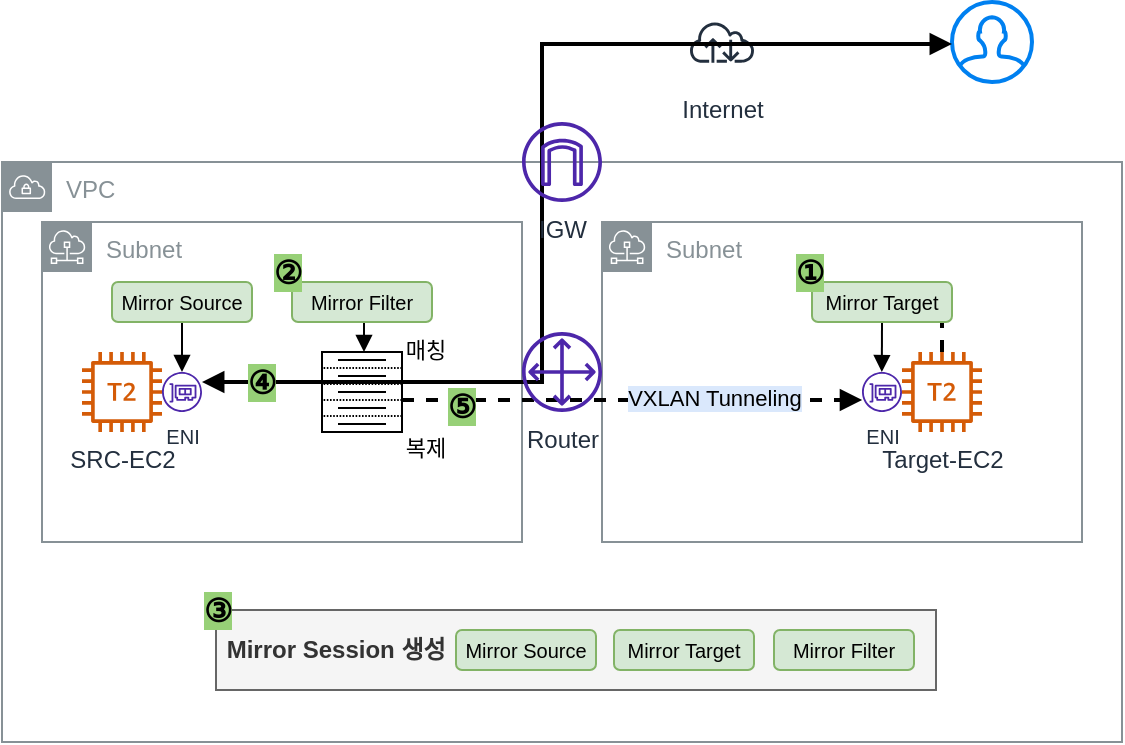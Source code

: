 <mxfile version="20.8.16" type="device"><diagram name="페이지-1" id="yOGDFVvspmh9UxfyXBnz"><mxGraphModel dx="1114" dy="877" grid="1" gridSize="10" guides="1" tooltips="1" connect="1" arrows="1" fold="1" page="1" pageScale="1" pageWidth="827" pageHeight="1169" math="0" shadow="0"><root><mxCell id="0"/><mxCell id="1" parent="0"/><mxCell id="pA9qQKymzEOuetaHbem1-11" value="Subnet" style="sketch=0;outlineConnect=0;gradientColor=none;html=1;whiteSpace=wrap;fontSize=12;fontStyle=0;shape=mxgraph.aws4.group;grIcon=mxgraph.aws4.group_subnet;strokeColor=#879196;fillColor=none;verticalAlign=top;align=left;spacingLeft=30;fontColor=#879196;dashed=0;" vertex="1" parent="1"><mxGeometry x="380" y="190" width="240" height="160" as="geometry"/></mxCell><mxCell id="pA9qQKymzEOuetaHbem1-1" value="VPC" style="sketch=0;outlineConnect=0;gradientColor=none;html=1;whiteSpace=wrap;fontSize=12;fontStyle=0;shape=mxgraph.aws4.group;grIcon=mxgraph.aws4.group_vpc;strokeColor=#879196;fillColor=none;verticalAlign=top;align=left;spacingLeft=30;fontColor=#879196;dashed=0;" vertex="1" parent="1"><mxGeometry x="80" y="160" width="560" height="290" as="geometry"/></mxCell><mxCell id="pA9qQKymzEOuetaHbem1-2" value="Subnet" style="sketch=0;outlineConnect=0;gradientColor=none;html=1;whiteSpace=wrap;fontSize=12;fontStyle=0;shape=mxgraph.aws4.group;grIcon=mxgraph.aws4.group_subnet;strokeColor=#879196;fillColor=none;verticalAlign=top;align=left;spacingLeft=30;fontColor=#879196;dashed=0;" vertex="1" parent="1"><mxGeometry x="100" y="190" width="240" height="160" as="geometry"/></mxCell><mxCell id="pA9qQKymzEOuetaHbem1-3" value="SRC-EC2" style="sketch=0;outlineConnect=0;fontColor=#232F3E;gradientColor=none;fillColor=#D45B07;strokeColor=none;dashed=0;verticalLabelPosition=bottom;verticalAlign=top;align=center;html=1;fontSize=12;fontStyle=0;aspect=fixed;pointerEvents=1;shape=mxgraph.aws4.t2_instance;" vertex="1" parent="1"><mxGeometry x="120" y="255" width="40" height="40" as="geometry"/></mxCell><mxCell id="pA9qQKymzEOuetaHbem1-4" value="ENI" style="sketch=0;outlineConnect=0;fontColor=#232F3E;gradientColor=none;fillColor=#4D27AA;strokeColor=none;dashed=0;verticalLabelPosition=bottom;verticalAlign=top;align=center;html=1;fontSize=10;fontStyle=0;aspect=fixed;pointerEvents=1;shape=mxgraph.aws4.elastic_network_interface;" vertex="1" parent="1"><mxGeometry x="510" y="265" width="20" height="20" as="geometry"/></mxCell><mxCell id="pA9qQKymzEOuetaHbem1-32" style="edgeStyle=orthogonalEdgeStyle;rounded=0;orthogonalLoop=1;jettySize=auto;html=1;entryX=0.542;entryY=0.531;entryDx=0;entryDy=0;entryPerimeter=0;strokeWidth=2;fontSize=16;startArrow=none;startFill=0;endArrow=block;endFill=1;dashed=1;" edge="1" parent="1"><mxGeometry relative="1" as="geometry"><mxPoint x="280" y="278.96" as="sourcePoint"/><mxPoint x="510.08" y="278.96" as="targetPoint"/></mxGeometry></mxCell><mxCell id="pA9qQKymzEOuetaHbem1-40" value="VXLAN Tunneling" style="edgeLabel;html=1;align=center;verticalAlign=middle;resizable=0;points=[];fontSize=11;labelBackgroundColor=#DAE8FC;" vertex="1" connectable="0" parent="pA9qQKymzEOuetaHbem1-32"><mxGeometry x="0.243" y="3" relative="1" as="geometry"><mxPoint x="13" y="2" as="offset"/></mxGeometry></mxCell><mxCell id="pA9qQKymzEOuetaHbem1-6" value="" style="verticalLabelPosition=bottom;align=center;dashed=0;html=1;verticalAlign=top;shape=mxgraph.pid.filters.press_filter;direction=south;" vertex="1" parent="1"><mxGeometry x="240" y="255" width="40" height="40" as="geometry"/></mxCell><mxCell id="pA9qQKymzEOuetaHbem1-7" value="" style="html=1;verticalLabelPosition=bottom;align=center;labelBackgroundColor=#ffffff;verticalAlign=top;strokeWidth=2;strokeColor=#0080F0;shadow=0;dashed=0;shape=mxgraph.ios7.icons.user;" vertex="1" parent="1"><mxGeometry x="555" y="80" width="40" height="40" as="geometry"/></mxCell><mxCell id="pA9qQKymzEOuetaHbem1-8" value="Internet" style="sketch=0;outlineConnect=0;fontColor=#232F3E;gradientColor=none;strokeColor=#232F3E;fillColor=#ffffff;dashed=0;verticalLabelPosition=bottom;verticalAlign=top;align=center;html=1;fontSize=12;fontStyle=0;aspect=fixed;shape=mxgraph.aws4.resourceIcon;resIcon=mxgraph.aws4.internet;" vertex="1" parent="1"><mxGeometry x="420" y="80" width="40" height="40" as="geometry"/></mxCell><mxCell id="pA9qQKymzEOuetaHbem1-29" style="edgeStyle=orthogonalEdgeStyle;rounded=0;orthogonalLoop=1;jettySize=auto;html=1;entryX=0;entryY=0.525;entryDx=0;entryDy=0;entryPerimeter=0;fontSize=16;endArrow=block;endFill=1;strokeWidth=2;startArrow=block;startFill=1;" edge="1" parent="1" source="pA9qQKymzEOuetaHbem1-9" target="pA9qQKymzEOuetaHbem1-7"><mxGeometry relative="1" as="geometry"><Array as="points"><mxPoint x="350" y="270"/><mxPoint x="350" y="101"/></Array></mxGeometry></mxCell><mxCell id="pA9qQKymzEOuetaHbem1-9" value="ENI" style="sketch=0;outlineConnect=0;fontColor=#232F3E;gradientColor=none;fillColor=#4D27AA;strokeColor=none;dashed=0;verticalLabelPosition=bottom;verticalAlign=top;align=center;html=1;fontSize=10;fontStyle=0;aspect=fixed;pointerEvents=1;shape=mxgraph.aws4.elastic_network_interface;" vertex="1" parent="1"><mxGeometry x="160" y="265" width="20" height="20" as="geometry"/></mxCell><mxCell id="pA9qQKymzEOuetaHbem1-10" value="Router" style="sketch=0;outlineConnect=0;fontColor=#232F3E;gradientColor=none;fillColor=#4D27AA;strokeColor=none;dashed=0;verticalLabelPosition=bottom;verticalAlign=top;align=center;html=1;fontSize=12;fontStyle=0;aspect=fixed;pointerEvents=1;shape=mxgraph.aws4.customer_gateway;" vertex="1" parent="1"><mxGeometry x="340" y="245" width="40" height="40" as="geometry"/></mxCell><mxCell id="pA9qQKymzEOuetaHbem1-12" value="IGW" style="sketch=0;outlineConnect=0;fontColor=#232F3E;gradientColor=none;fillColor=#4D27AA;strokeColor=none;dashed=0;verticalLabelPosition=bottom;verticalAlign=top;align=center;html=1;fontSize=12;fontStyle=0;aspect=fixed;pointerEvents=1;shape=mxgraph.aws4.internet_gateway;" vertex="1" parent="1"><mxGeometry x="340" y="140" width="40" height="40" as="geometry"/></mxCell><mxCell id="pA9qQKymzEOuetaHbem1-36" value="" style="edgeStyle=orthogonalEdgeStyle;rounded=0;orthogonalLoop=1;jettySize=auto;html=1;dashed=1;strokeWidth=2;fontSize=11;startArrow=none;startFill=0;endArrow=block;endFill=1;" edge="1" parent="1" source="pA9qQKymzEOuetaHbem1-13" target="pA9qQKymzEOuetaHbem1-18"><mxGeometry relative="1" as="geometry"/></mxCell><mxCell id="pA9qQKymzEOuetaHbem1-13" value="Target-EC2" style="sketch=0;outlineConnect=0;fontColor=#232F3E;gradientColor=none;fillColor=#D45B07;strokeColor=none;dashed=0;verticalLabelPosition=bottom;verticalAlign=top;align=center;html=1;fontSize=12;fontStyle=0;aspect=fixed;pointerEvents=1;shape=mxgraph.aws4.t2_instance;" vertex="1" parent="1"><mxGeometry x="530" y="255" width="40" height="40" as="geometry"/></mxCell><mxCell id="pA9qQKymzEOuetaHbem1-14" value="&lt;b&gt;&amp;nbsp;Mirror Session 생성&amp;nbsp;&lt;/b&gt;" style="rounded=0;whiteSpace=wrap;html=1;fontSize=12;align=left;fillColor=#f5f5f5;fontColor=#333333;strokeColor=#666666;" vertex="1" parent="1"><mxGeometry x="187" y="384" width="360" height="40" as="geometry"/></mxCell><mxCell id="pA9qQKymzEOuetaHbem1-15" value="Mirror Source" style="rounded=1;whiteSpace=wrap;html=1;fontSize=10;fillColor=#d5e8d4;strokeColor=#82b366;" vertex="1" parent="1"><mxGeometry x="307" y="394" width="70" height="20" as="geometry"/></mxCell><mxCell id="pA9qQKymzEOuetaHbem1-16" value="Mirror Target" style="rounded=1;whiteSpace=wrap;html=1;fontSize=10;fillColor=#d5e8d4;strokeColor=#82b366;" vertex="1" parent="1"><mxGeometry x="386" y="394" width="70" height="20" as="geometry"/></mxCell><mxCell id="pA9qQKymzEOuetaHbem1-17" value="Mirror Filter" style="rounded=1;whiteSpace=wrap;html=1;fontSize=10;fillColor=#d5e8d4;strokeColor=#82b366;" vertex="1" parent="1"><mxGeometry x="466" y="394" width="70" height="20" as="geometry"/></mxCell><mxCell id="pA9qQKymzEOuetaHbem1-21" style="edgeStyle=orthogonalEdgeStyle;rounded=0;orthogonalLoop=1;jettySize=auto;html=1;entryX=0.583;entryY=0.467;entryDx=0;entryDy=0;entryPerimeter=0;fontSize=10;exitX=0.5;exitY=1;exitDx=0;exitDy=0;endArrow=block;endFill=1;" edge="1" parent="1" source="pA9qQKymzEOuetaHbem1-18"><mxGeometry relative="1" as="geometry"><mxPoint x="514" y="185" as="sourcePoint"/><mxPoint x="519.92" y="265.05" as="targetPoint"/></mxGeometry></mxCell><mxCell id="pA9qQKymzEOuetaHbem1-18" value="Mirror Target" style="rounded=1;whiteSpace=wrap;html=1;fontSize=10;fillColor=#d5e8d4;strokeColor=#82b366;" vertex="1" parent="1"><mxGeometry x="485" y="220" width="70" height="20" as="geometry"/></mxCell><mxCell id="pA9qQKymzEOuetaHbem1-22" value="①" style="text;html=1;align=center;verticalAlign=middle;whiteSpace=wrap;rounded=0;fontSize=16;fontStyle=1;labelBackgroundColor=#97D077;" vertex="1" parent="1"><mxGeometry x="469" y="201" width="30" height="27" as="geometry"/></mxCell><mxCell id="pA9qQKymzEOuetaHbem1-24" style="edgeStyle=orthogonalEdgeStyle;rounded=0;orthogonalLoop=1;jettySize=auto;html=1;entryX=0.1;entryY=0.475;entryDx=0;entryDy=0;entryPerimeter=0;fontSize=16;endArrow=block;endFill=1;exitX=0.5;exitY=1;exitDx=0;exitDy=0;" edge="1" parent="1" source="pA9qQKymzEOuetaHbem1-23"><mxGeometry relative="1" as="geometry"><mxPoint x="255" y="186" as="sourcePoint"/><mxPoint x="261" y="255" as="targetPoint"/></mxGeometry></mxCell><mxCell id="pA9qQKymzEOuetaHbem1-23" value="Mirror Filter" style="rounded=1;whiteSpace=wrap;html=1;fontSize=10;fillColor=#d5e8d4;strokeColor=#82b366;" vertex="1" parent="1"><mxGeometry x="225" y="220" width="70" height="20" as="geometry"/></mxCell><mxCell id="pA9qQKymzEOuetaHbem1-25" value="②" style="text;html=1;align=center;verticalAlign=middle;whiteSpace=wrap;rounded=0;fontSize=16;fontStyle=1;labelBackgroundColor=#97D077;" vertex="1" parent="1"><mxGeometry x="208" y="201" width="30" height="27" as="geometry"/></mxCell><mxCell id="pA9qQKymzEOuetaHbem1-26" value="③" style="text;html=1;align=center;verticalAlign=middle;whiteSpace=wrap;rounded=0;fontSize=16;fontStyle=1;labelBackgroundColor=#97D077;" vertex="1" parent="1"><mxGeometry x="173" y="370" width="30" height="27" as="geometry"/></mxCell><mxCell id="pA9qQKymzEOuetaHbem1-27" value="④" style="text;html=1;align=center;verticalAlign=middle;whiteSpace=wrap;rounded=0;fontSize=16;fontStyle=1;labelBackgroundColor=#97D077;" vertex="1" parent="1"><mxGeometry x="195" y="256" width="30" height="27" as="geometry"/></mxCell><mxCell id="pA9qQKymzEOuetaHbem1-28" value="⑤" style="text;html=1;align=center;verticalAlign=middle;whiteSpace=wrap;rounded=0;fontSize=16;fontStyle=1;labelBackgroundColor=#97D077;" vertex="1" parent="1"><mxGeometry x="295" y="268" width="30" height="27" as="geometry"/></mxCell><mxCell id="pA9qQKymzEOuetaHbem1-31" style="edgeStyle=orthogonalEdgeStyle;rounded=0;orthogonalLoop=1;jettySize=auto;html=1;strokeWidth=1;fontSize=16;startArrow=none;startFill=0;endArrow=block;endFill=1;" edge="1" parent="1" source="pA9qQKymzEOuetaHbem1-30" target="pA9qQKymzEOuetaHbem1-9"><mxGeometry relative="1" as="geometry"/></mxCell><mxCell id="pA9qQKymzEOuetaHbem1-30" value="Mirror Source" style="rounded=1;whiteSpace=wrap;html=1;fontSize=10;fillColor=#d5e8d4;strokeColor=#82b366;" vertex="1" parent="1"><mxGeometry x="135" y="220" width="70" height="20" as="geometry"/></mxCell><mxCell id="pA9qQKymzEOuetaHbem1-33" value="매칭" style="text;html=1;strokeColor=none;fillColor=none;align=center;verticalAlign=middle;whiteSpace=wrap;rounded=0;fontSize=11;" vertex="1" parent="1"><mxGeometry x="272" y="244" width="40" height="20" as="geometry"/></mxCell><mxCell id="pA9qQKymzEOuetaHbem1-34" value="복제" style="text;html=1;strokeColor=none;fillColor=none;align=center;verticalAlign=middle;whiteSpace=wrap;rounded=0;fontSize=11;" vertex="1" parent="1"><mxGeometry x="272" y="293" width="40" height="20" as="geometry"/></mxCell></root></mxGraphModel></diagram></mxfile>